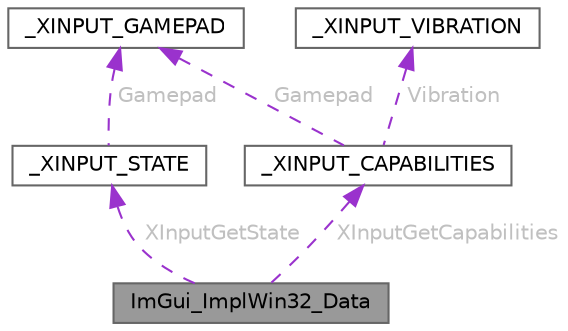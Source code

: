 digraph "ImGui_ImplWin32_Data"
{
 // LATEX_PDF_SIZE
  bgcolor="transparent";
  edge [fontname=Helvetica,fontsize=10,labelfontname=Helvetica,labelfontsize=10];
  node [fontname=Helvetica,fontsize=10,shape=box,height=0.2,width=0.4];
  Node1 [id="Node000001",label="ImGui_ImplWin32_Data",height=0.2,width=0.4,color="gray40", fillcolor="grey60", style="filled", fontcolor="black",tooltip=" "];
  Node2 -> Node1 [id="edge1_Node000001_Node000002",dir="back",color="darkorchid3",style="dashed",tooltip=" ",label=" XInputGetCapabilities",fontcolor="grey" ];
  Node2 [id="Node000002",label="_XINPUT_CAPABILITIES",height=0.2,width=0.4,color="gray40", fillcolor="white", style="filled",URL="$struct___x_i_n_p_u_t___c_a_p_a_b_i_l_i_t_i_e_s.html",tooltip=" "];
  Node3 -> Node2 [id="edge2_Node000002_Node000003",dir="back",color="darkorchid3",style="dashed",tooltip=" ",label=" Gamepad",fontcolor="grey" ];
  Node3 [id="Node000003",label="_XINPUT_GAMEPAD",height=0.2,width=0.4,color="gray40", fillcolor="white", style="filled",URL="$struct___x_i_n_p_u_t___g_a_m_e_p_a_d.html",tooltip=" "];
  Node4 -> Node2 [id="edge3_Node000002_Node000004",dir="back",color="darkorchid3",style="dashed",tooltip=" ",label=" Vibration",fontcolor="grey" ];
  Node4 [id="Node000004",label="_XINPUT_VIBRATION",height=0.2,width=0.4,color="gray40", fillcolor="white", style="filled",URL="$struct___x_i_n_p_u_t___v_i_b_r_a_t_i_o_n.html",tooltip=" "];
  Node5 -> Node1 [id="edge4_Node000001_Node000005",dir="back",color="darkorchid3",style="dashed",tooltip=" ",label=" XInputGetState",fontcolor="grey" ];
  Node5 [id="Node000005",label="_XINPUT_STATE",height=0.2,width=0.4,color="gray40", fillcolor="white", style="filled",URL="$struct___x_i_n_p_u_t___s_t_a_t_e.html",tooltip=" "];
  Node3 -> Node5 [id="edge5_Node000005_Node000003",dir="back",color="darkorchid3",style="dashed",tooltip=" ",label=" Gamepad",fontcolor="grey" ];
}

